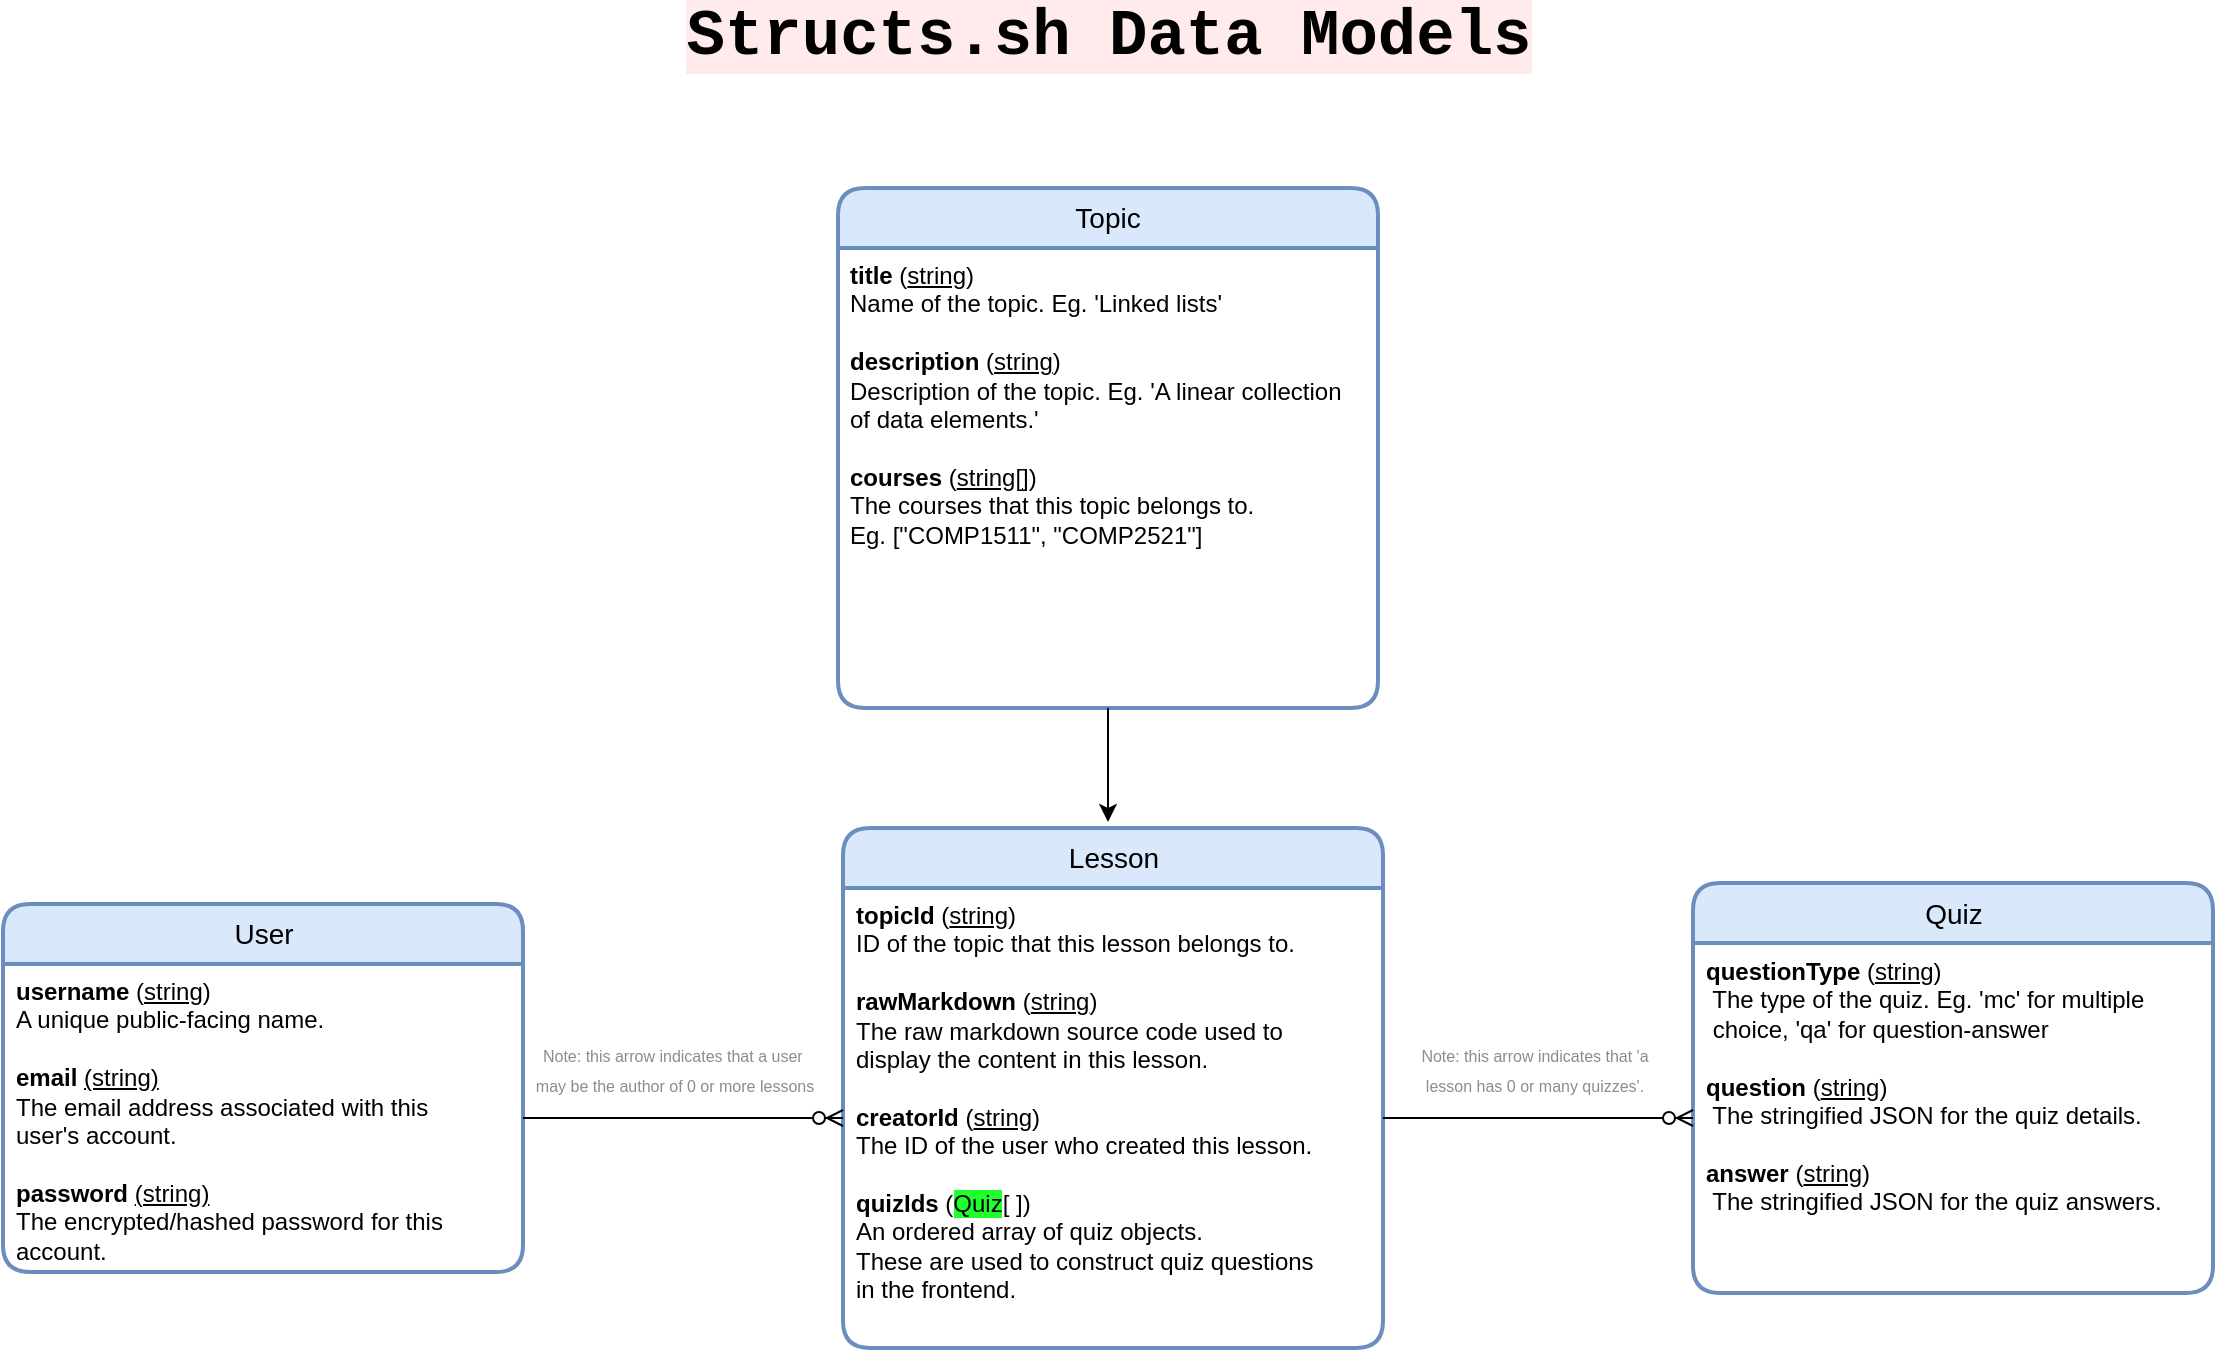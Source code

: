 <mxfile version="15.7.4" type="github">
  <diagram id="R2lEEEUBdFMjLlhIrx00" name="Page-1">
    <mxGraphModel dx="2192" dy="1868" grid="1" gridSize="10" guides="1" tooltips="1" connect="1" arrows="1" fold="1" page="1" pageScale="1" pageWidth="850" pageHeight="1100" math="0" shadow="0" extFonts="Permanent Marker^https://fonts.googleapis.com/css?family=Permanent+Marker">
      <root>
        <mxCell id="0" />
        <mxCell id="1" parent="0" />
        <mxCell id="pDtJqAfcPCYP6tU8S-Co-5" value="&lt;b&gt;&lt;font style=&quot;font-size: 32px ; background-color: rgb(255 , 235 , 235)&quot; face=&quot;Courier New&quot;&gt;Structs.sh Data Models&lt;/font&gt;&lt;/b&gt;" style="text;html=1;align=center;verticalAlign=middle;resizable=0;points=[];autosize=1;strokeColor=none;fontFamily=Helvetica;" parent="1" vertex="1">
          <mxGeometry x="-15" y="-5" width="440" height="20" as="geometry" />
        </mxCell>
        <mxCell id="pDtJqAfcPCYP6tU8S-Co-45" value="Lesson" style="swimlane;childLayout=stackLayout;horizontal=1;startSize=30;horizontalStack=0;rounded=1;fontSize=14;fontStyle=0;strokeWidth=2;resizeParent=0;resizeLast=1;shadow=0;dashed=0;align=center;fontFamily=Helvetica;fillColor=#dae8fc;strokeColor=#6c8ebf;whiteSpace=wrap;" parent="1" vertex="1">
          <mxGeometry x="72.5" y="400" width="270" height="260" as="geometry" />
        </mxCell>
        <mxCell id="pDtJqAfcPCYP6tU8S-Co-46" value="&lt;b&gt;topicId&amp;nbsp;&lt;/b&gt;(&lt;u&gt;string&lt;/u&gt;)&lt;br&gt;ID of the topic that this lesson belongs to.&lt;b&gt;&lt;br&gt;&lt;br&gt;rawMarkdown&lt;/b&gt; (&lt;u&gt;string&lt;/u&gt;)&lt;br&gt;&lt;span&gt; &lt;/span&gt;The raw markdown source code used to&amp;nbsp;&lt;br&gt;&lt;span&gt; &lt;/span&gt;display the content in this lesson.&lt;br&gt;&lt;br&gt;&lt;b&gt;creatorId&lt;/b&gt; (&lt;u&gt;string&lt;/u&gt;)&lt;br&gt;&lt;span&gt; &lt;/span&gt;The ID of the user who created this lesson.&lt;br&gt;&lt;br&gt;&lt;b&gt;quizIds &lt;/b&gt;(&lt;span style=&quot;background-color: rgb(31 , 255 , 46)&quot;&gt;Quiz&lt;/span&gt;[ ])&lt;br&gt;&lt;span&gt;&lt;span&gt; &lt;/span&gt;An ordered array of quiz objects.&lt;br&gt;&lt;span&gt; &lt;/span&gt;These are used to construct quiz questions&lt;br&gt;&lt;span&gt; &lt;/span&gt;in the frontend.&lt;br&gt;&lt;/span&gt;" style="align=left;strokeColor=none;fillColor=none;spacingLeft=4;fontSize=12;verticalAlign=top;resizable=0;rotatable=0;part=1;fontStyle=0;html=1;" parent="pDtJqAfcPCYP6tU8S-Co-45" vertex="1">
          <mxGeometry y="30" width="270" height="230" as="geometry" />
        </mxCell>
        <mxCell id="pDtJqAfcPCYP6tU8S-Co-47" value="User" style="swimlane;childLayout=stackLayout;horizontal=1;startSize=30;horizontalStack=0;rounded=1;fontSize=14;fontStyle=0;strokeWidth=2;resizeParent=0;resizeLast=1;shadow=0;dashed=0;align=center;fontFamily=Helvetica;fillColor=#dae8fc;strokeColor=#6c8ebf;whiteSpace=wrap;html=1;" parent="1" vertex="1">
          <mxGeometry x="-347.5" y="438" width="260" height="184" as="geometry" />
        </mxCell>
        <mxCell id="pDtJqAfcPCYP6tU8S-Co-48" value="&lt;b&gt;username &lt;/b&gt;(&lt;u&gt;string&lt;/u&gt;)&lt;br&gt;A unique public-facing name.&lt;br&gt;&lt;br&gt;&lt;b&gt;email&lt;/b&gt; &lt;u&gt;(string)&lt;/u&gt;&lt;br&gt;The email address associated with this &lt;br&gt;user&#39;s account.&lt;br&gt;&lt;br&gt;&lt;b&gt;password&lt;/b&gt; &lt;u&gt;(string)&lt;/u&gt;&lt;br&gt;The encrypted/hashed password for this &lt;br&gt;account." style="align=left;strokeColor=none;fillColor=none;spacingLeft=4;fontSize=12;verticalAlign=top;resizable=0;rotatable=0;part=1;fontStyle=0;html=1;" parent="pDtJqAfcPCYP6tU8S-Co-47" vertex="1">
          <mxGeometry y="30" width="260" height="154" as="geometry" />
        </mxCell>
        <mxCell id="pDtJqAfcPCYP6tU8S-Co-49" value="Quiz" style="swimlane;childLayout=stackLayout;horizontal=1;startSize=30;horizontalStack=0;rounded=1;fontSize=14;fontStyle=0;strokeWidth=2;resizeParent=0;resizeLast=1;shadow=0;dashed=0;align=center;fontFamily=Helvetica;fillColor=#dae8fc;strokeColor=#6c8ebf;whiteSpace=wrap;" parent="1" vertex="1">
          <mxGeometry x="497.5" y="427.5" width="260" height="205" as="geometry" />
        </mxCell>
        <mxCell id="pDtJqAfcPCYP6tU8S-Co-50" value="&lt;b&gt;questionType &lt;/b&gt;(&lt;u&gt;string&lt;/u&gt;)&lt;br&gt;&lt;span style=&quot;white-space: pre&quot;&gt; &lt;/span&gt;The type of the quiz. Eg. &#39;mc&#39; for multiple&lt;br&gt;&lt;span style=&quot;white-space: pre&quot;&gt; &lt;/span&gt;choice, &#39;qa&#39; for question-answer&lt;br&gt;&lt;br&gt;&lt;b&gt;question&lt;/b&gt; (&lt;u&gt;string&lt;/u&gt;)&lt;br&gt;&lt;span style=&quot;white-space: pre&quot;&gt; &lt;/span&gt;The stringified JSON for the quiz details.&lt;br&gt;&lt;br&gt;&lt;b&gt;answer&lt;/b&gt; (&lt;u&gt;string&lt;/u&gt;)&lt;br&gt;&lt;span style=&quot;white-space: pre&quot;&gt; &lt;/span&gt;The stringified JSON for the quiz answers." style="align=left;strokeColor=none;fillColor=none;spacingLeft=4;fontSize=12;verticalAlign=top;resizable=0;rotatable=0;part=1;fontStyle=0;html=1;" parent="pDtJqAfcPCYP6tU8S-Co-49" vertex="1">
          <mxGeometry y="30" width="260" height="175" as="geometry" />
        </mxCell>
        <mxCell id="pDtJqAfcPCYP6tU8S-Co-52" value="&lt;font color=&quot;#8c8c8c&quot; style=&quot;font-size: 8px&quot;&gt;Note: this arrow indicates that &#39;a &lt;br&gt;lesson has 0 or many&amp;nbsp;quizzes&#39;.&lt;/font&gt;" style="text;html=1;align=center;verticalAlign=middle;resizable=0;points=[];autosize=1;strokeColor=none;fontFamily=Helvetica;" parent="1" vertex="1">
          <mxGeometry x="352.5" y="505" width="130" height="30" as="geometry" />
        </mxCell>
        <mxCell id="pDtJqAfcPCYP6tU8S-Co-54" value="" style="edgeStyle=entityRelationEdgeStyle;fontSize=12;html=1;endArrow=ERzeroToMany;endFill=1;fontFamily=Helvetica;exitX=1;exitY=0.5;exitDx=0;exitDy=0;entryX=0;entryY=0.5;entryDx=0;entryDy=0;" parent="1" source="pDtJqAfcPCYP6tU8S-Co-46" target="pDtJqAfcPCYP6tU8S-Co-50" edge="1">
          <mxGeometry width="100" height="100" relative="1" as="geometry">
            <mxPoint x="402.5" y="670" as="sourcePoint" />
            <mxPoint x="502.5" y="570" as="targetPoint" />
          </mxGeometry>
        </mxCell>
        <mxCell id="pDtJqAfcPCYP6tU8S-Co-56" value="&lt;font color=&quot;#8c8c8c&quot; style=&quot;font-size: 8px&quot;&gt;Note: this arrow indicates that a user&amp;nbsp;&lt;br&gt;may be the author of 0 or more lessons&lt;br&gt;&lt;/font&gt;" style="text;html=1;align=center;verticalAlign=middle;resizable=0;points=[];autosize=1;strokeColor=none;fontFamily=Helvetica;" parent="1" vertex="1">
          <mxGeometry x="-87.5" y="500" width="150" height="40" as="geometry" />
        </mxCell>
        <mxCell id="pDtJqAfcPCYP6tU8S-Co-57" value="" style="edgeStyle=entityRelationEdgeStyle;fontSize=12;html=1;endArrow=ERzeroToMany;endFill=1;fontFamily=Helvetica;exitX=1;exitY=0.5;exitDx=0;exitDy=0;entryX=0;entryY=0.5;entryDx=0;entryDy=0;" parent="1" source="pDtJqAfcPCYP6tU8S-Co-48" target="pDtJqAfcPCYP6tU8S-Co-46" edge="1">
          <mxGeometry width="100" height="100" relative="1" as="geometry">
            <mxPoint x="-147.5" y="660.0" as="sourcePoint" />
            <mxPoint x="32.5" y="660.0" as="targetPoint" />
          </mxGeometry>
        </mxCell>
        <mxCell id="3gnUhOIzBem_3RRkfq2S-1" value="Topic" style="swimlane;childLayout=stackLayout;horizontal=1;startSize=30;horizontalStack=0;rounded=1;fontSize=14;fontStyle=0;strokeWidth=2;resizeParent=0;resizeLast=1;shadow=0;dashed=0;align=center;fontFamily=Helvetica;fillColor=#dae8fc;strokeColor=#6c8ebf;whiteSpace=wrap;" vertex="1" parent="1">
          <mxGeometry x="70" y="80" width="270" height="260" as="geometry" />
        </mxCell>
        <mxCell id="3gnUhOIzBem_3RRkfq2S-2" value="&lt;span style=&quot;white-space: pre&quot;&gt;&lt;b&gt;title &lt;/b&gt;(&lt;u&gt;string&lt;/u&gt;)&lt;b&gt;&lt;br&gt;&lt;/b&gt;Name of the topic. Eg. &#39;Linked lists&#39;&lt;b&gt;&lt;br&gt;&lt;br&gt;description&lt;/b&gt; (&lt;u&gt;string&lt;/u&gt;)&lt;br&gt;Description of the topic. Eg. &#39;A linear collection&lt;br/&gt;of data elements.&#39;&lt;br&gt;&lt;br&gt;&lt;b&gt;courses&lt;/b&gt; (&lt;u&gt;string[]&lt;/u&gt;)&lt;br&gt;The courses that this topic belongs to.&lt;br/&gt;Eg. [&quot;COMP1511&quot;, &quot;COMP2521&quot;]&lt;br&gt;&lt;/span&gt;" style="align=left;strokeColor=none;fillColor=none;spacingLeft=4;fontSize=12;verticalAlign=top;resizable=0;rotatable=0;part=1;fontStyle=0;html=1;" vertex="1" parent="3gnUhOIzBem_3RRkfq2S-1">
          <mxGeometry y="30" width="270" height="230" as="geometry" />
        </mxCell>
        <mxCell id="3gnUhOIzBem_3RRkfq2S-3" style="edgeStyle=orthogonalEdgeStyle;rounded=0;orthogonalLoop=1;jettySize=auto;html=1;" edge="1" parent="1" source="3gnUhOIzBem_3RRkfq2S-2">
          <mxGeometry relative="1" as="geometry">
            <mxPoint x="205" y="397" as="targetPoint" />
          </mxGeometry>
        </mxCell>
      </root>
    </mxGraphModel>
  </diagram>
</mxfile>
